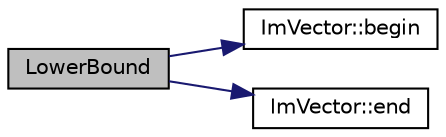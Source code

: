 digraph "LowerBound"
{
 // INTERACTIVE_SVG=YES
  edge [fontname="Helvetica",fontsize="10",labelfontname="Helvetica",labelfontsize="10"];
  node [fontname="Helvetica",fontsize="10",shape=record];
  rankdir="LR";
  Node1 [label="LowerBound",height=0.2,width=0.4,color="black", fillcolor="grey75", style="filled" fontcolor="black"];
  Node1 -> Node2 [color="midnightblue",fontsize="10",style="solid",fontname="Helvetica"];
  Node2 [label="ImVector::begin",height=0.2,width=0.4,color="black", fillcolor="white", style="filled",URL="$class_im_vector.html#a300a8b559cd87a78063046ef81151bce"];
  Node1 -> Node3 [color="midnightblue",fontsize="10",style="solid",fontname="Helvetica"];
  Node3 [label="ImVector::end",height=0.2,width=0.4,color="black", fillcolor="white", style="filled",URL="$class_im_vector.html#a947fbc3b1d8c1997e51ae6caab440379"];
}
